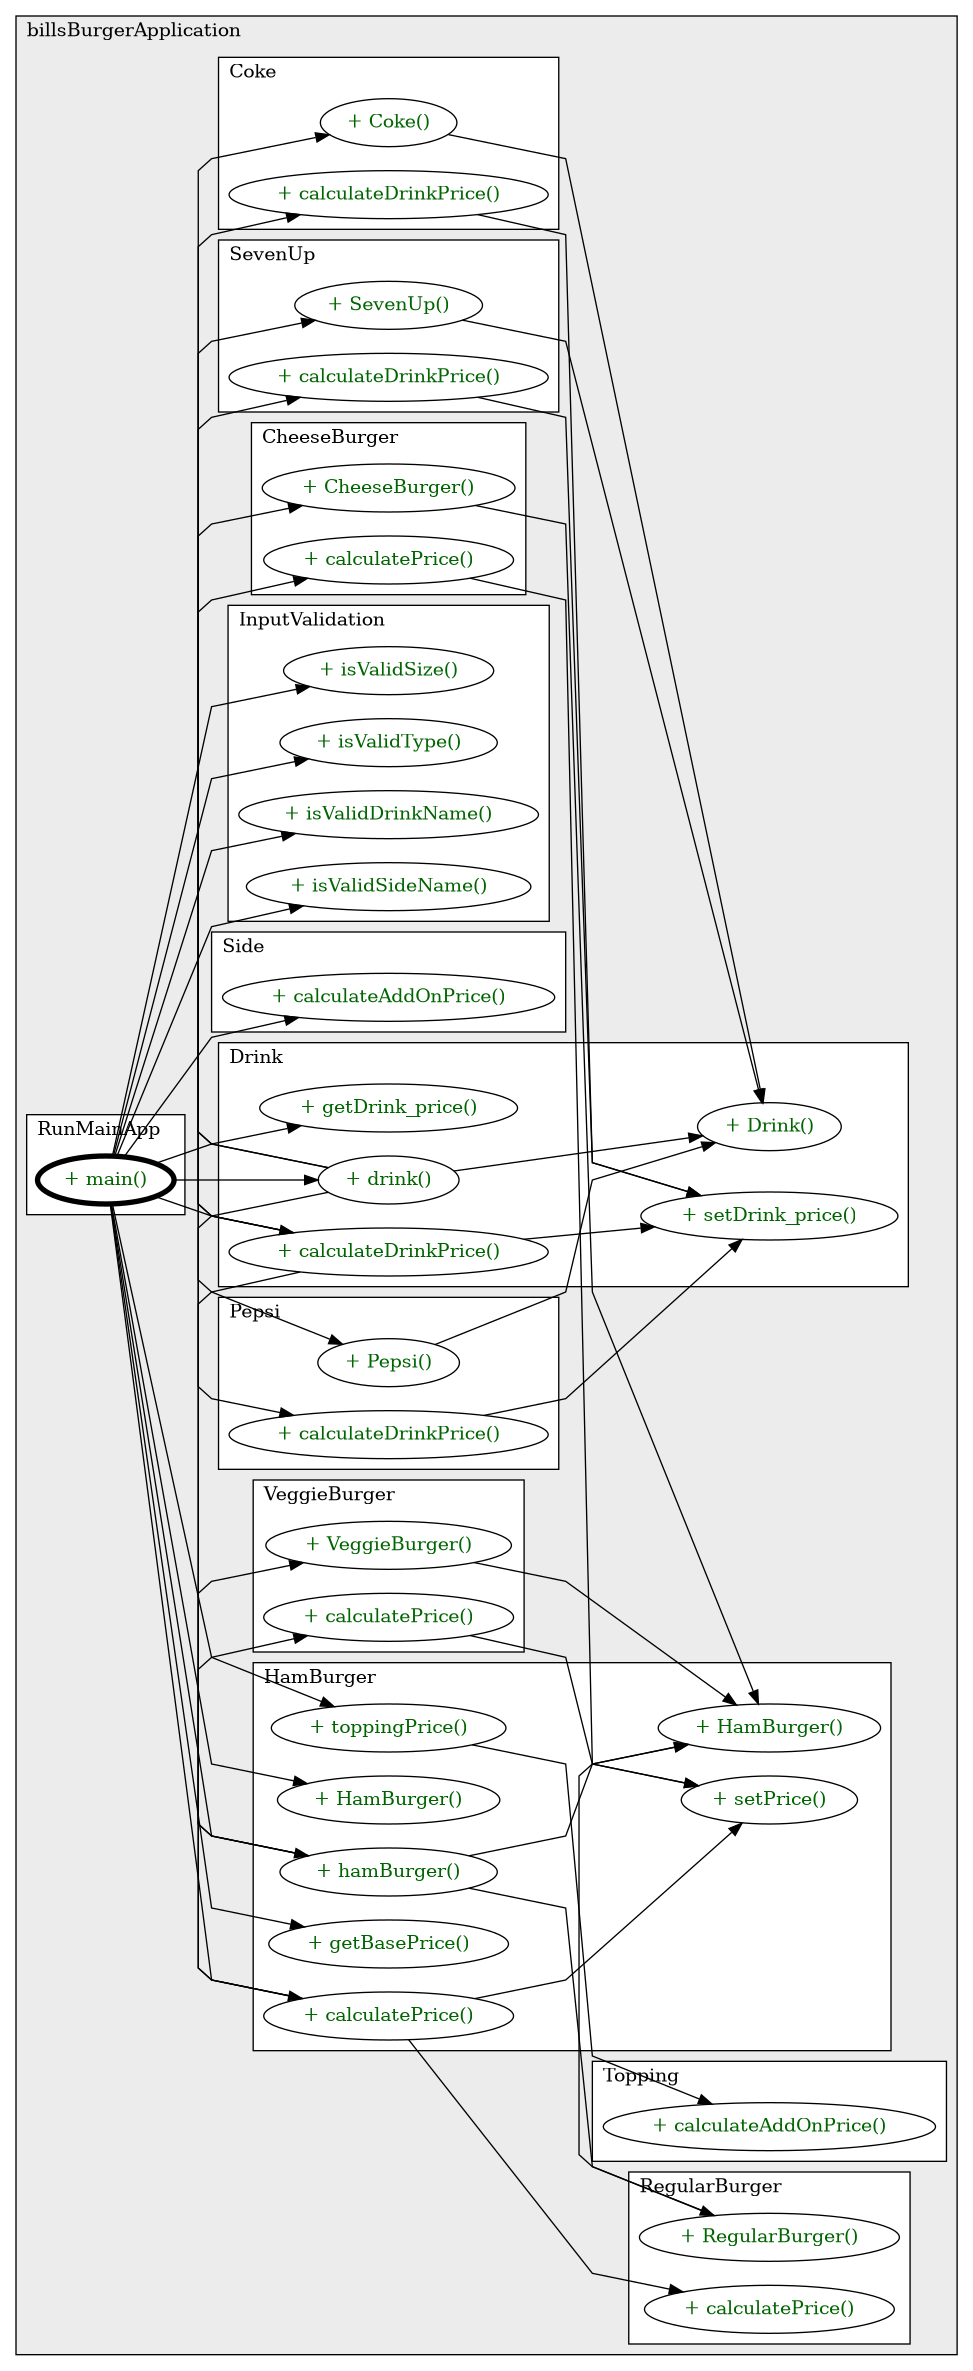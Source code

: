 @startuml

/' diagram meta data start
config=CallConfiguration;
{
  "rootMethod": "billsBurgerApplication.RunMainApp#main(String[])",
  "projectClassification": {
    "searchMode": "OpenProject", // OpenProject, AllProjects
    "includedProjects": "",
    "pathEndKeywords": "*.impl",
    "isClientPath": "",
    "isClientName": "",
    "isTestPath": "",
    "isTestName": "",
    "isMappingPath": "",
    "isMappingName": "",
    "isDataAccessPath": "",
    "isDataAccessName": "",
    "isDataStructurePath": "",
    "isDataStructureName": "",
    "isInterfaceStructuresPath": "",
    "isInterfaceStructuresName": "",
    "isEntryPointPath": "",
    "isEntryPointName": "",
    "treatFinalFieldsAsMandatory": false
  },
  "graphRestriction": {
    "classPackageExcludeFilter": "",
    "classPackageIncludeFilter": "billsBurgerApplication",
    "classNameExcludeFilter": "",
    "classNameIncludeFilter": "",
    "methodNameExcludeFilter": "",
    "methodNameIncludeFilter": "",
    "removeByInheritance": "", // inheritance/annotation based filtering is done in a second step
    "removeByAnnotation": "",
    "removeByClassPackage": "", // cleanup the graph after inheritance/annotation based filtering is done
    "removeByClassName": "",
    "cutMappings": false,
    "cutEnum": false,
    "cutTests": true,
    "cutClient": true,
    "cutDataAccess": false,
    "cutInterfaceStructures": false,
    "cutDataStructures": false,
    "cutGetterAndSetter": false,
    "cutConstructors": false
  },
  "graphTraversal": {
    "forwardDepth": 3,
    "backwardDepth": 3,
    "classPackageExcludeFilter": "",
    "classPackageIncludeFilter": "",
    "classNameExcludeFilter": "",
    "classNameIncludeFilter": "",
    "methodNameExcludeFilter": "",
    "methodNameIncludeFilter": "",
    "hideMappings": false,
    "hideDataStructures": false,
    "hidePrivateMethods": true,
    "hideInterfaceCalls": true, // indirection: implementation -> interface (is hidden) -> implementation
    "onlyShowApplicationEntryPoints": false, // root node is included
    "useMethodCallsForStructureDiagram": "ForwardOnly" // ForwardOnly, BothDirections, No
  },
  "details": {
    "aggregation": "GroupByClass", // ByClass, GroupByClass, None
    "showMethodParametersTypes": false,
    "showMethodParametersNames": false,
    "showMethodReturnType": false,
    "showPackageLevels": 2,
    "showCallOrder": false,
    "edgeMode": "MethodsOnly", // TypesOnly, MethodsOnly, TypesAndMethods, MethodsAndDirectTypeUsage
    "showDetailedClassStructure": false
  },
  "rootClass": "billsBurgerApplication.RunMainApp",
  "extensionCallbackMethod": "" // qualified.class.name#methodName - signature: public static String method(String)
}
diagram meta data end '/



digraph g {
    rankdir="LR"
    splines=polyline
    

'nodes 
subgraph cluster_2116003409 { 
   	label=billsBurgerApplication
	labeljust=l
	fillcolor="#ececec"
	style=filled
   
   subgraph cluster_1208162859 { 
   	label=CheeseBurger
	labeljust=l
	fillcolor=white
	style=filled
   
   CheeseBurger2116003409XXXCheeseBurger2013066710[
	label="+ CheeseBurger()"
	style=filled
	fillcolor=white
	tooltip="CheeseBurger

null"
	fontcolor=darkgreen
];

CheeseBurger2116003409XXXcalculatePrice0[
	label="+ calculatePrice()"
	style=filled
	fillcolor=white
	tooltip="CheeseBurger

null"
	fontcolor=darkgreen
];
} 

subgraph cluster_1229003178 { 
   	label=Side
	labeljust=l
	fillcolor=white
	style=filled
   
   Side2116003409XXXcalculateAddOnPrice1808118735[
	label="+ calculateAddOnPrice()"
	style=filled
	fillcolor=white
	tooltip="Side

null"
	fontcolor=darkgreen
];
} 

subgraph cluster_1229473851 { 
   	label=Coke
	labeljust=l
	fillcolor=white
	style=filled
   
   Coke2116003409XXXCoke2013066710[
	label="+ Coke()"
	style=filled
	fillcolor=white
	tooltip="Coke

null"
	fontcolor=darkgreen
];

Coke2116003409XXXcalculateDrinkPrice0[
	label="+ calculateDrinkPrice()"
	style=filled
	fillcolor=white
	tooltip="Coke

null"
	fontcolor=darkgreen
];
} 

subgraph cluster_1264737833 { 
   	label=SevenUp
	labeljust=l
	fillcolor=white
	style=filled
   
   SevenUp2116003409XXXSevenUp2013066710[
	label="+ SevenUp()"
	style=filled
	fillcolor=white
	tooltip="SevenUp

null"
	fontcolor=darkgreen
];

SevenUp2116003409XXXcalculateDrinkPrice0[
	label="+ calculateDrinkPrice()"
	style=filled
	fillcolor=white
	tooltip="SevenUp

null"
	fontcolor=darkgreen
];
} 

subgraph cluster_1837826468 { 
   	label=RunMainApp
	labeljust=l
	fillcolor=white
	style=filled
   
   RunMainApp2116003409XXXmain1859653459[
	label="+ main()"
	style=filled
	fillcolor=white
	tooltip="RunMainApp

null"
	penwidth=4
	fontcolor=darkgreen
];
} 

subgraph cluster_1861651736 { 
   	label=Topping
	labeljust=l
	fillcolor=white
	style=filled
   
   Topping2116003409XXXcalculateAddOnPrice1808118735[
	label="+ calculateAddOnPrice()"
	style=filled
	fillcolor=white
	tooltip="Topping

null"
	fontcolor=darkgreen
];
} 

subgraph cluster_224495228 { 
   	label=InputValidation
	labeljust=l
	fillcolor=white
	style=filled
   
   InputValidation2116003409XXXisValidDrinkName1808118735[
	label="+ isValidDrinkName()"
	style=filled
	fillcolor=white
	tooltip="InputValidation

null"
	fontcolor=darkgreen
];

InputValidation2116003409XXXisValidSideName1808118735[
	label="+ isValidSideName()"
	style=filled
	fillcolor=white
	tooltip="InputValidation

null"
	fontcolor=darkgreen
];

InputValidation2116003409XXXisValidSize1808118735[
	label="+ isValidSize()"
	style=filled
	fillcolor=white
	tooltip="InputValidation

null"
	fontcolor=darkgreen
];

InputValidation2116003409XXXisValidType1808118735[
	label="+ isValidType()"
	style=filled
	fillcolor=white
	tooltip="InputValidation

null"
	fontcolor=darkgreen
];
} 

subgraph cluster_263677678 { 
   	label=RegularBurger
	labeljust=l
	fillcolor=white
	style=filled
   
   RegularBurger2116003409XXXRegularBurger2013066710[
	label="+ RegularBurger()"
	style=filled
	fillcolor=white
	tooltip="RegularBurger

null"
	fontcolor=darkgreen
];

RegularBurger2116003409XXXcalculatePrice0[
	label="+ calculatePrice()"
	style=filled
	fillcolor=white
	tooltip="RegularBurger

null"
	fontcolor=darkgreen
];
} 

subgraph cluster_429127030 { 
   	label=HamBurger
	labeljust=l
	fillcolor=white
	style=filled
   
   HamBurger2116003409XXXHamBurger2013066710[
	label="+ HamBurger()"
	style=filled
	fillcolor=white
	tooltip="HamBurger

null"
	fontcolor=darkgreen
];

HamBurger2116003409XXXHamBurger525608999[
	label="+ HamBurger()"
	style=filled
	fillcolor=white
	tooltip="HamBurger

null"
	fontcolor=darkgreen
];

HamBurger2116003409XXXcalculatePrice0[
	label="+ calculatePrice()"
	style=filled
	fillcolor=white
	tooltip="HamBurger

null"
	fontcolor=darkgreen
];

HamBurger2116003409XXXgetBasePrice0[
	label="+ getBasePrice()"
	style=filled
	fillcolor=white
	tooltip="HamBurger

null"
	fontcolor=darkgreen
];

HamBurger2116003409XXXhamBurger913427180[
	label="+ hamBurger()"
	style=filled
	fillcolor=white
	tooltip="HamBurger

null"
	fontcolor=darkgreen
];

HamBurger2116003409XXXsetPrice1325958191[
	label="+ setPrice()"
	style=filled
	fillcolor=white
	tooltip="HamBurger

null"
	fontcolor=darkgreen
];

HamBurger2116003409XXXtoppingPrice1808118735[
	label="+ toppingPrice()"
	style=filled
	fillcolor=white
	tooltip="HamBurger

null"
	fontcolor=darkgreen
];
} 

subgraph cluster_500451199 { 
   	label=VeggieBurger
	labeljust=l
	fillcolor=white
	style=filled
   
   VeggieBurger2116003409XXXVeggieBurger2013066710[
	label="+ VeggieBurger()"
	style=filled
	fillcolor=white
	tooltip="VeggieBurger

null"
	fontcolor=darkgreen
];

VeggieBurger2116003409XXXcalculatePrice0[
	label="+ calculatePrice()"
	style=filled
	fillcolor=white
	tooltip="VeggieBurger

null"
	fontcolor=darkgreen
];
} 

subgraph cluster_542027641 { 
   	label=Drink
	labeljust=l
	fillcolor=white
	style=filled
   
   Drink2116003409XXXDrink2013066710[
	label="+ Drink()"
	style=filled
	fillcolor=white
	tooltip="Drink

null"
	fontcolor=darkgreen
];

Drink2116003409XXXcalculateDrinkPrice0[
	label="+ calculateDrinkPrice()"
	style=filled
	fillcolor=white
	tooltip="Drink

null"
	fontcolor=darkgreen
];

Drink2116003409XXXdrink899929993[
	label="+ drink()"
	style=filled
	fillcolor=white
	tooltip="Drink

null"
	fontcolor=darkgreen
];

Drink2116003409XXXgetDrink_price0[
	label="+ getDrink_price()"
	style=filled
	fillcolor=white
	tooltip="Drink

null"
	fontcolor=darkgreen
];

Drink2116003409XXXsetDrink_price1325958191[
	label="+ setDrink_price()"
	style=filled
	fillcolor=white
	tooltip="Drink

null"
	fontcolor=darkgreen
];
} 

subgraph cluster_552729490 { 
   	label=Pepsi
	labeljust=l
	fillcolor=white
	style=filled
   
   Pepsi2116003409XXXPepsi2013066710[
	label="+ Pepsi()"
	style=filled
	fillcolor=white
	tooltip="Pepsi

null"
	fontcolor=darkgreen
];

Pepsi2116003409XXXcalculateDrinkPrice0[
	label="+ calculateDrinkPrice()"
	style=filled
	fillcolor=white
	tooltip="Pepsi

null"
	fontcolor=darkgreen
];
} 
} 

'edges    
CheeseBurger2116003409XXXCheeseBurger2013066710 -> HamBurger2116003409XXXHamBurger2013066710;
CheeseBurger2116003409XXXcalculatePrice0 -> HamBurger2116003409XXXsetPrice1325958191;
Coke2116003409XXXCoke2013066710 -> Drink2116003409XXXDrink2013066710;
Coke2116003409XXXcalculateDrinkPrice0 -> Drink2116003409XXXsetDrink_price1325958191;
Drink2116003409XXXcalculateDrinkPrice0 -> Coke2116003409XXXcalculateDrinkPrice0;
Drink2116003409XXXcalculateDrinkPrice0 -> Drink2116003409XXXsetDrink_price1325958191;
Drink2116003409XXXcalculateDrinkPrice0 -> Pepsi2116003409XXXcalculateDrinkPrice0;
Drink2116003409XXXcalculateDrinkPrice0 -> SevenUp2116003409XXXcalculateDrinkPrice0;
Drink2116003409XXXdrink899929993 -> Coke2116003409XXXCoke2013066710;
Drink2116003409XXXdrink899929993 -> Drink2116003409XXXDrink2013066710;
Drink2116003409XXXdrink899929993 -> Pepsi2116003409XXXPepsi2013066710;
Drink2116003409XXXdrink899929993 -> SevenUp2116003409XXXSevenUp2013066710;
HamBurger2116003409XXXcalculatePrice0 -> CheeseBurger2116003409XXXcalculatePrice0;
HamBurger2116003409XXXcalculatePrice0 -> HamBurger2116003409XXXsetPrice1325958191;
HamBurger2116003409XXXcalculatePrice0 -> RegularBurger2116003409XXXcalculatePrice0;
HamBurger2116003409XXXcalculatePrice0 -> VeggieBurger2116003409XXXcalculatePrice0;
HamBurger2116003409XXXhamBurger913427180 -> CheeseBurger2116003409XXXCheeseBurger2013066710;
HamBurger2116003409XXXhamBurger913427180 -> HamBurger2116003409XXXHamBurger2013066710;
HamBurger2116003409XXXhamBurger913427180 -> RegularBurger2116003409XXXRegularBurger2013066710;
HamBurger2116003409XXXhamBurger913427180 -> VeggieBurger2116003409XXXVeggieBurger2013066710;
HamBurger2116003409XXXtoppingPrice1808118735 -> Topping2116003409XXXcalculateAddOnPrice1808118735;
Pepsi2116003409XXXPepsi2013066710 -> Drink2116003409XXXDrink2013066710;
Pepsi2116003409XXXcalculateDrinkPrice0 -> Drink2116003409XXXsetDrink_price1325958191;
RegularBurger2116003409XXXRegularBurger2013066710 -> HamBurger2116003409XXXHamBurger2013066710;
RunMainApp2116003409XXXmain1859653459 -> Drink2116003409XXXcalculateDrinkPrice0;
RunMainApp2116003409XXXmain1859653459 -> Drink2116003409XXXdrink899929993;
RunMainApp2116003409XXXmain1859653459 -> Drink2116003409XXXgetDrink_price0;
RunMainApp2116003409XXXmain1859653459 -> HamBurger2116003409XXXHamBurger525608999;
RunMainApp2116003409XXXmain1859653459 -> HamBurger2116003409XXXcalculatePrice0;
RunMainApp2116003409XXXmain1859653459 -> HamBurger2116003409XXXgetBasePrice0;
RunMainApp2116003409XXXmain1859653459 -> HamBurger2116003409XXXhamBurger913427180;
RunMainApp2116003409XXXmain1859653459 -> HamBurger2116003409XXXtoppingPrice1808118735;
RunMainApp2116003409XXXmain1859653459 -> InputValidation2116003409XXXisValidDrinkName1808118735;
RunMainApp2116003409XXXmain1859653459 -> InputValidation2116003409XXXisValidSideName1808118735;
RunMainApp2116003409XXXmain1859653459 -> InputValidation2116003409XXXisValidSize1808118735;
RunMainApp2116003409XXXmain1859653459 -> InputValidation2116003409XXXisValidType1808118735;
RunMainApp2116003409XXXmain1859653459 -> Side2116003409XXXcalculateAddOnPrice1808118735;
SevenUp2116003409XXXSevenUp2013066710 -> Drink2116003409XXXDrink2013066710;
SevenUp2116003409XXXcalculateDrinkPrice0 -> Drink2116003409XXXsetDrink_price1325958191;
VeggieBurger2116003409XXXVeggieBurger2013066710 -> HamBurger2116003409XXXHamBurger2013066710;
VeggieBurger2116003409XXXcalculatePrice0 -> HamBurger2116003409XXXsetPrice1325958191;
    
}
@enduml